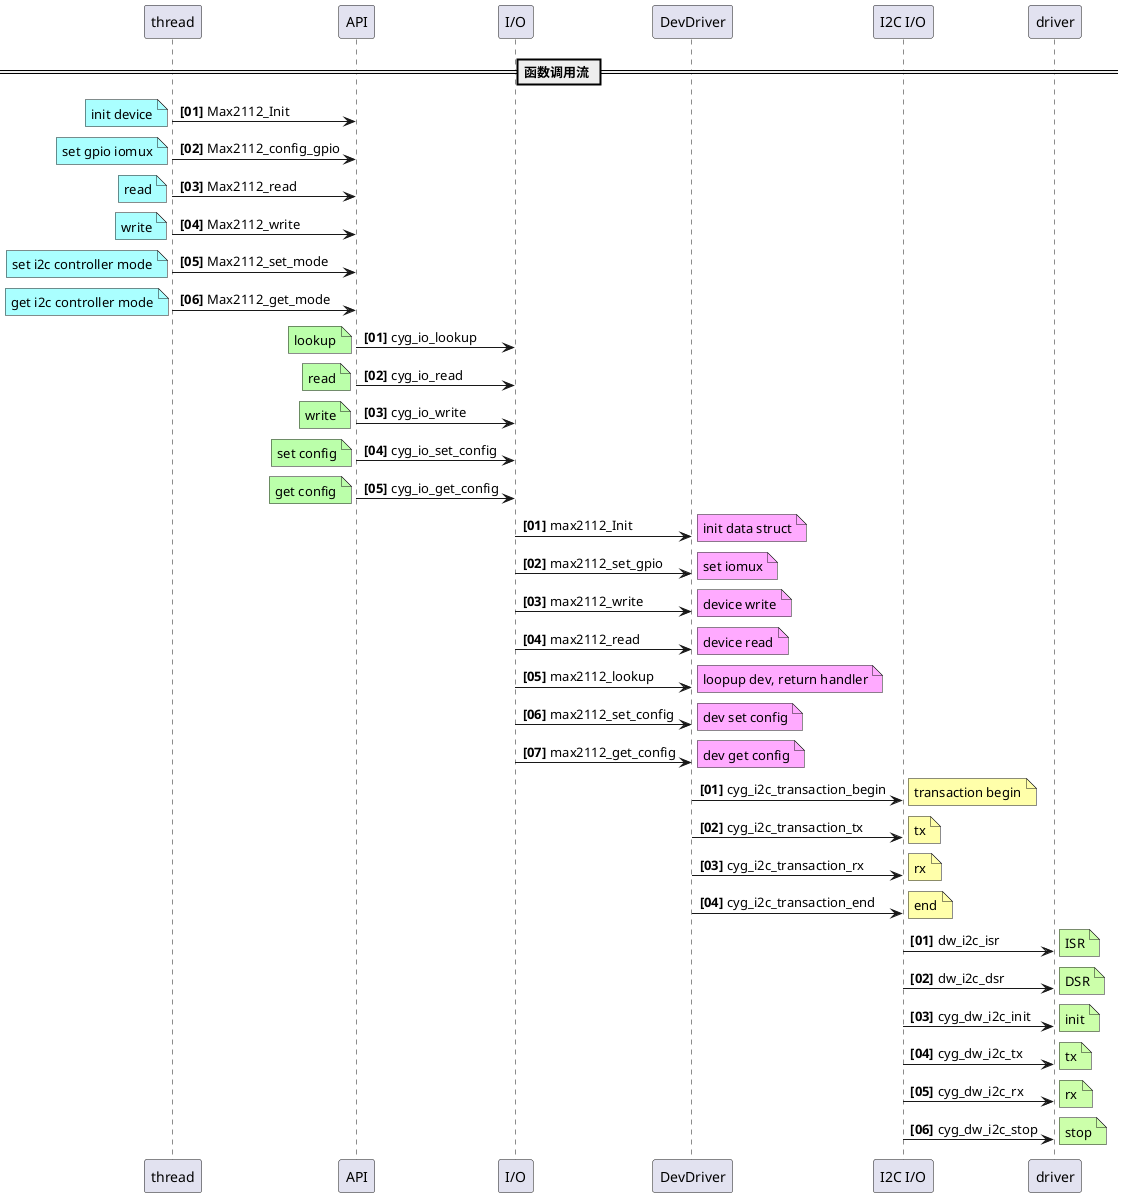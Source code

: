 @startuml
== 函数调用流 ==
autonumber "<b>[00]"
thread -> API :  Max2112_Init
note left #AAFFFF: init device
thread -> API :  Max2112_config_gpio
note left #AAFFFF: set gpio iomux
thread -> API :  Max2112_read
note left #AAFFFF: read
thread -> API :  Max2112_write
note left #AAFFFF: write
thread -> API :  Max2112_set_mode
note left #AAFFFF: set i2c controller mode
thread -> API :  Max2112_get_mode
note left #AAFFFF: get i2c controller mode

autonumber "<b>[00]"
API -> "I/O" :  cyg_io_lookup
note left #BBFFAA: lookup
API -> "I/O" :  cyg_io_read
note left #BBFFAA: read
API -> "I/O" :  cyg_io_write
note left #BBFFAA: write
API -> "I/O" :  cyg_io_set_config
note left #BBFFAA: set config
API -> "I/O" :  cyg_io_get_config
note left #BBFFAA: get config

autonumber "<b>[00]"
"I/O" -> "DevDriver" :  max2112_Init
note right #FFAAFF: init data struct
"I/O" -> "DevDriver" :  max2112_set_gpio
note right #FFAAFF: set iomux
"I/O" -> "DevDriver" :  max2112_write
note right #FFAAFF: device write
"I/O" -> "DevDriver" :  max2112_read
note right #FFAAFF: device read
"I/O" -> "DevDriver" :  max2112_lookup
note right #FFAAFF: loopup dev, return handler
"I/O" -> "DevDriver" :  max2112_set_config
note right #FFAAFF: dev set config
"I/O" -> "DevDriver" :  max2112_get_config
note right #FFAAFF: dev get config

autonumber "<b>[00]"
"DevDriver" -> "I2C I/O" :  cyg_i2c_transaction_begin
note right #FFFFAA: transaction begin
"DevDriver" -> "I2C I/O" :  cyg_i2c_transaction_tx
note right #FFFFAA: tx
"DevDriver" -> "I2C I/O" :  cyg_i2c_transaction_rx
note right #FFFFAA: rx
"DevDriver" -> "I2C I/O" :  cyg_i2c_transaction_end
note right #FFFFAA:end


autonumber "<b>[00]"
"I2C I/O" -> "driver" :  dw_i2c_isr
note right #CCFFAA: ISR
"I2C I/O" -> "driver" :  dw_i2c_dsr
note right #CCFFAA: DSR
"I2C I/O" -> "driver" :  cyg_dw_i2c_init
note right #CCFFAA: init
"I2C I/O" -> "driver" :  cyg_dw_i2c_tx
note right #CCFFAA: tx
"I2C I/O" -> "driver" :  cyg_dw_i2c_rx
note right #CCFFAA: rx
"I2C I/O" -> "driver" :  cyg_dw_i2c_stop
note right #CCFFAA: stop

@enduml